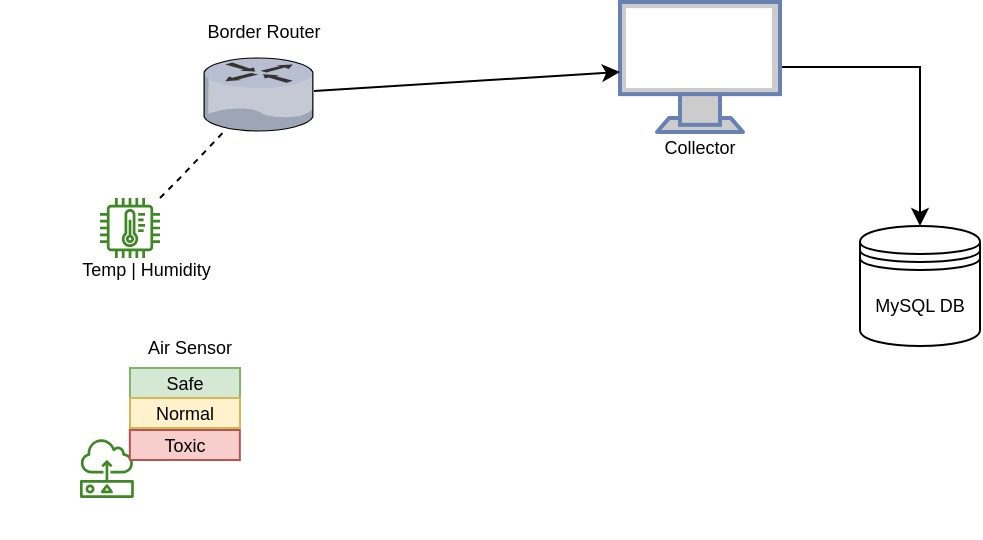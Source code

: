 <mxfile version="20.8.13" type="device"><diagram name="Page-1" id="yGqWQ0uvUmtK1d5vvKpr"><mxGraphModel dx="1035" dy="541" grid="1" gridSize="10" guides="1" tooltips="1" connect="1" arrows="1" fold="1" page="1" pageScale="1" pageWidth="850" pageHeight="1100" math="0" shadow="0"><root><mxCell id="0"/><mxCell id="1" parent="0"/><mxCell id="7OzxXq9Rqul1JfWFFsNQ-2" value="" style="shape=image;html=1;verticalAlign=top;verticalLabelPosition=bottom;labelBackgroundColor=#ffffff;imageAspect=0;aspect=fixed;image=https://cdn3.iconfinder.com/data/icons/essential-pack/32/37-House-128.png" vertex="1" parent="1"><mxGeometry x="230" y="90" width="240" height="240" as="geometry"/></mxCell><mxCell id="7OzxXq9Rqul1JfWFFsNQ-3" value="" style="sketch=0;outlineConnect=0;fontColor=#232F3E;gradientColor=none;fillColor=#3F8624;strokeColor=none;dashed=0;verticalLabelPosition=bottom;verticalAlign=top;align=center;html=1;fontSize=12;fontStyle=0;aspect=fixed;pointerEvents=1;shape=mxgraph.aws4.iot_thing_temperature_sensor;" vertex="1" parent="1"><mxGeometry x="280" y="160" width="30" height="30" as="geometry"/></mxCell><mxCell id="7OzxXq9Rqul1JfWFFsNQ-4" value="&lt;font style=&quot;font-size: 9px;&quot;&gt;Temp | Humidity&amp;nbsp;&lt;/font&gt;" style="text;html=1;strokeColor=none;fillColor=none;align=center;verticalAlign=middle;whiteSpace=wrap;rounded=0;" vertex="1" parent="1"><mxGeometry x="262" y="180" width="85" height="30" as="geometry"/></mxCell><mxCell id="7OzxXq9Rqul1JfWFFsNQ-9" value="" style="verticalLabelPosition=bottom;sketch=0;aspect=fixed;html=1;verticalAlign=top;strokeColor=none;align=center;outlineConnect=0;shape=mxgraph.citrix.router;fontSize=9;" vertex="1" parent="1"><mxGeometry x="332" y="90" width="55" height="36.5" as="geometry"/></mxCell><mxCell id="7OzxXq9Rqul1JfWFFsNQ-10" value="" style="endArrow=none;dashed=1;html=1;rounded=0;fontSize=9;" edge="1" parent="1" target="7OzxXq9Rqul1JfWFFsNQ-9"><mxGeometry width="50" height="50" relative="1" as="geometry"><mxPoint x="310" y="160" as="sourcePoint"/><mxPoint x="340" y="130" as="targetPoint"/><Array as="points"><mxPoint x="320" y="150"/></Array></mxGeometry></mxCell><mxCell id="7OzxXq9Rqul1JfWFFsNQ-18" style="edgeStyle=orthogonalEdgeStyle;rounded=0;orthogonalLoop=1;jettySize=auto;html=1;entryX=0.5;entryY=0;entryDx=0;entryDy=0;fontSize=9;" edge="1" parent="1" source="7OzxXq9Rqul1JfWFFsNQ-15" target="7OzxXq9Rqul1JfWFFsNQ-17"><mxGeometry relative="1" as="geometry"/></mxCell><mxCell id="7OzxXq9Rqul1JfWFFsNQ-15" value="" style="fontColor=#0066CC;verticalAlign=top;verticalLabelPosition=bottom;labelPosition=center;align=center;html=1;outlineConnect=0;fillColor=#CCCCCC;strokeColor=#6881B3;gradientColor=none;gradientDirection=north;strokeWidth=2;shape=mxgraph.networks.monitor;fontSize=9;" vertex="1" parent="1"><mxGeometry x="540" y="62" width="80" height="65" as="geometry"/></mxCell><mxCell id="7OzxXq9Rqul1JfWFFsNQ-16" value="Collector" style="text;html=1;strokeColor=none;fillColor=none;align=center;verticalAlign=middle;whiteSpace=wrap;rounded=0;fontSize=9;" vertex="1" parent="1"><mxGeometry x="550" y="120" width="60" height="30" as="geometry"/></mxCell><mxCell id="7OzxXq9Rqul1JfWFFsNQ-17" value="MySQL DB" style="shape=datastore;whiteSpace=wrap;html=1;fontSize=9;" vertex="1" parent="1"><mxGeometry x="660" y="174" width="60" height="60" as="geometry"/></mxCell><mxCell id="7OzxXq9Rqul1JfWFFsNQ-22" value="" style="endArrow=classic;html=1;rounded=0;fontSize=9;" edge="1" parent="1" source="7OzxXq9Rqul1JfWFFsNQ-9" target="7OzxXq9Rqul1JfWFFsNQ-15"><mxGeometry width="50" height="50" relative="1" as="geometry"><mxPoint x="390" y="290" as="sourcePoint"/><mxPoint x="440" y="240" as="targetPoint"/></mxGeometry></mxCell><mxCell id="7OzxXq9Rqul1JfWFFsNQ-23" value="Border Router" style="text;html=1;strokeColor=none;fillColor=none;align=center;verticalAlign=middle;whiteSpace=wrap;rounded=0;fontSize=9;" vertex="1" parent="1"><mxGeometry x="332" y="62" width="60" height="30" as="geometry"/></mxCell><mxCell id="7OzxXq9Rqul1JfWFFsNQ-26" value="" style="sketch=0;outlineConnect=0;fontColor=#232F3E;gradientColor=none;fillColor=#3F8624;strokeColor=none;dashed=0;verticalLabelPosition=bottom;verticalAlign=top;align=center;html=1;fontSize=12;fontStyle=0;aspect=fixed;pointerEvents=1;shape=mxgraph.aws4.sensor;" vertex="1" parent="1"><mxGeometry x="270" y="280" width="26.92" height="30" as="geometry"/></mxCell><mxCell id="7OzxXq9Rqul1JfWFFsNQ-27" value="Air Sensor" style="text;html=1;strokeColor=none;fillColor=none;align=center;verticalAlign=middle;whiteSpace=wrap;rounded=0;fontSize=9;" vertex="1" parent="1"><mxGeometry x="295" y="220" width="60" height="30" as="geometry"/></mxCell><mxCell id="7OzxXq9Rqul1JfWFFsNQ-37" value="Safe" style="text;html=1;strokeColor=#82b366;fillColor=#d5e8d4;align=center;verticalAlign=middle;whiteSpace=wrap;rounded=0;fontSize=9;" vertex="1" parent="1"><mxGeometry x="295" y="245" width="55" height="15" as="geometry"/></mxCell><mxCell id="7OzxXq9Rqul1JfWFFsNQ-38" value="Normal" style="text;html=1;strokeColor=#d6b656;fillColor=#fff2cc;align=center;verticalAlign=middle;whiteSpace=wrap;rounded=0;fontSize=9;" vertex="1" parent="1"><mxGeometry x="295" y="260" width="55" height="15" as="geometry"/></mxCell><mxCell id="7OzxXq9Rqul1JfWFFsNQ-39" value="Toxic" style="text;html=1;strokeColor=#b85450;fillColor=#f8cecc;align=center;verticalAlign=middle;whiteSpace=wrap;rounded=0;fontSize=9;" vertex="1" parent="1"><mxGeometry x="294.92" y="276" width="55" height="15" as="geometry"/></mxCell></root></mxGraphModel></diagram></mxfile>